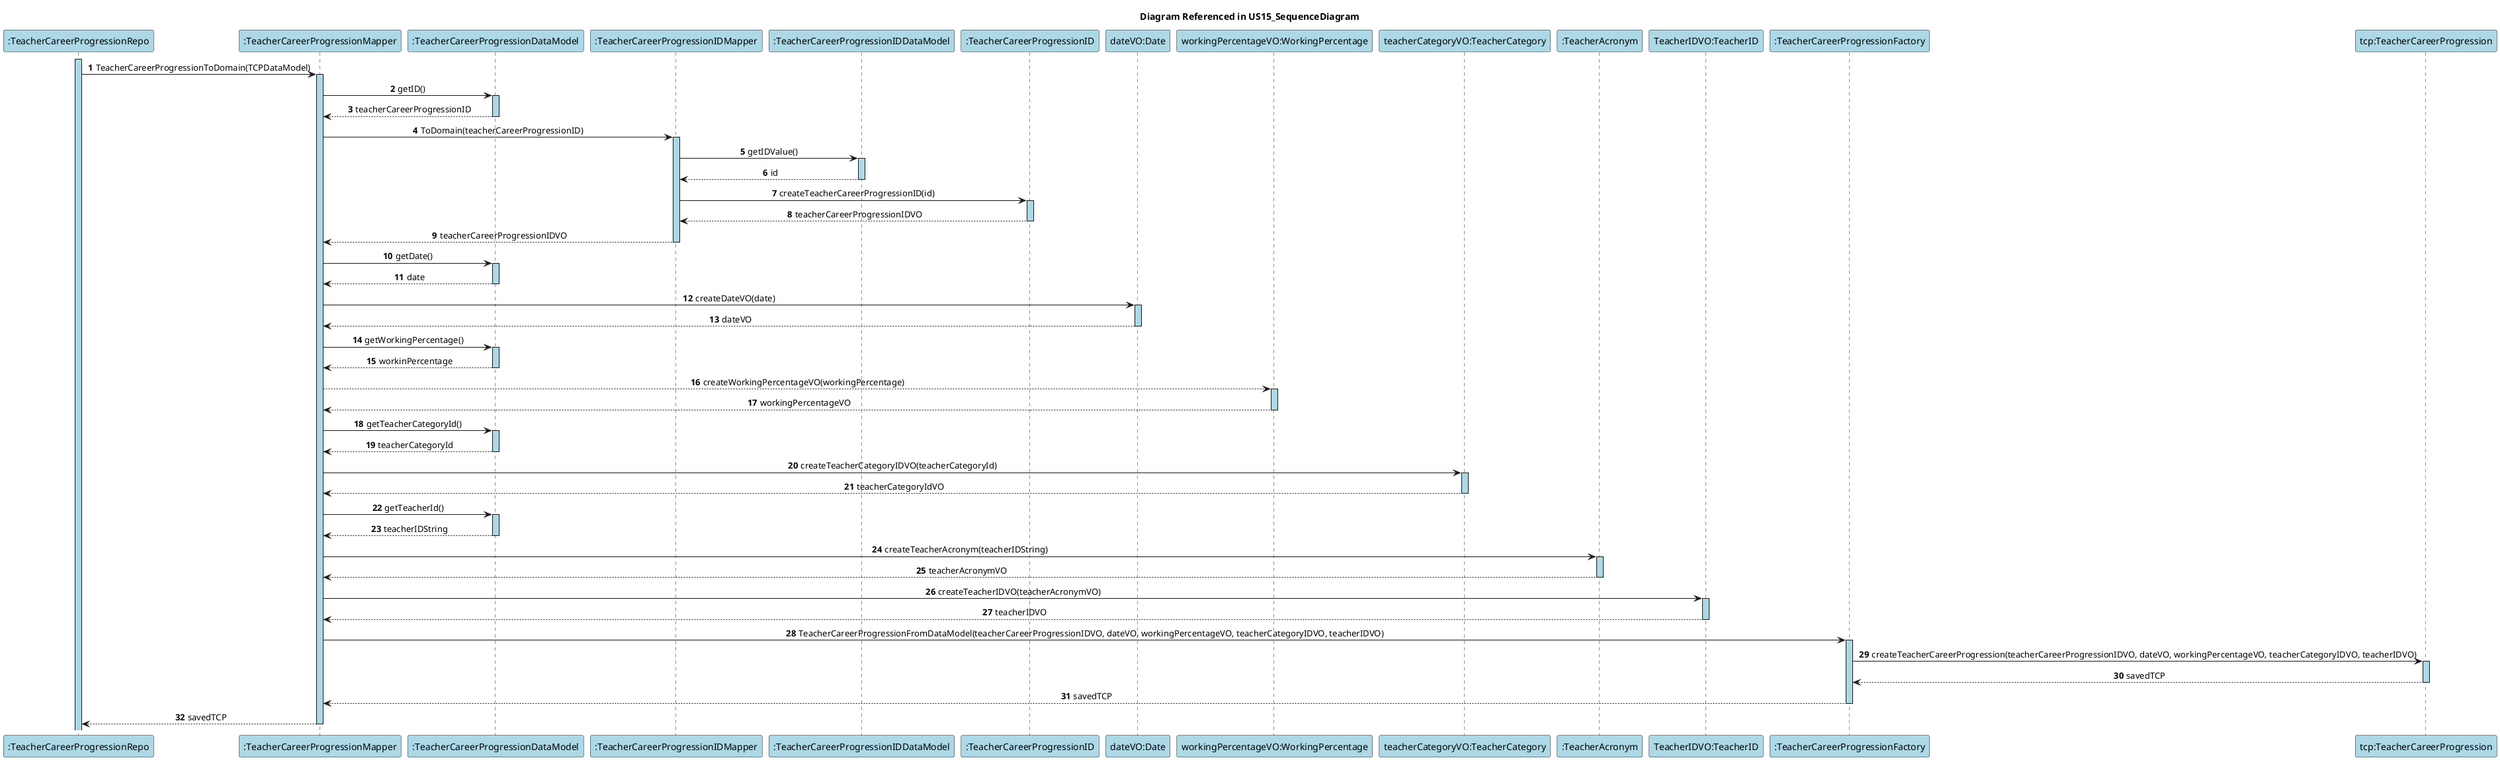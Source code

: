 @startuml
autonumber
skinparam sequenceMessageAlign center
skinparam sequenceLifeLineBackgroundColor lightblue
title Diagram Referenced in US15_SequenceDiagram

participant ":TeacherCareerProgressionRepo" as TCPRepo #lightblue
participant ":TeacherCareerProgressionMapper" as TCPMapper #lightblue
participant ":TeacherCareerProgressionDataModel" as TCPDataModel #lightblue
participant ":TeacherCareerProgressionIDMapper" as TCPIDMapper #lightblue
participant ":TeacherCareerProgressionIDDataModel" as TCPIDDataModel #lightblue
participant ":TeacherCareerProgressionID" as TCPID #lightblue
participant "dateVO:Date" as DateVO #lightblue
participant "workingPercentageVO:WorkingPercentage" as WPVO #lightblue
participant "teacherCategoryVO:TeacherCategory" as TCVO #lightblue
participant ":TeacherAcronym" as TA #lightblue
participant "TeacherIDVO:TeacherID" as TID #lightblue
participant ":TeacherCareerProgressionFactory" as TCPFactory #lightblue
participant ":TeacherCareerProgressionFactory" as TCPFactory #lightblue
participant "tcp:TeacherCareerProgression" as TCP #lightblue


activate TCPRepo
TCPRepo -> TCPMapper : TeacherCareerProgressionToDomain(TCPDataModel)
activate TCPMapper
TCPMapper -> TCPDataModel: getID()
activate TCPDataModel
TCPDataModel --> TCPMapper: teacherCareerProgressionID
deactivate TCPDataModel
TCPMapper -> TCPIDMapper: ToDomain(teacherCareerProgressionID)
activate TCPIDMapper
TCPIDMapper -> TCPIDDataModel: getIDValue()
activate TCPIDDataModel
TCPIDDataModel --> TCPIDMapper: id
deactivate TCPIDDataModel
TCPIDMapper -> TCPID: createTeacherCareerProgressionID(id)
activate TCPID
TCPID --> TCPIDMapper: teacherCareerProgressionIDVO
deactivate TCPID
TCPIDMapper --> TCPMapper: teacherCareerProgressionIDVO
deactivate TCPIDMapper
TCPMapper -> TCPDataModel: getDate()
activate TCPDataModel
TCPDataModel --> TCPMapper: date
deactivate TCPDataModel
TCPMapper -> DateVO : createDateVO(date)
activate DateVO
DateVO --> TCPMapper : dateVO
deactivate DateVO
TCPMapper -> TCPDataModel: getWorkingPercentage()
activate TCPDataModel
TCPDataModel --> TCPMapper: workinPercentage
deactivate TCPDataModel
TCPMapper --> WPVO : createWorkingPercentageVO(workingPercentage)
activate WPVO
WPVO --> TCPMapper : workingPercentageVO
deactivate WPVO
TCPMapper -> TCPDataModel: getTeacherCategoryId()
activate TCPDataModel
TCPDataModel --> TCPMapper: teacherCategoryId
deactivate TCPDataModel
TCPMapper -> TCVO : createTeacherCategoryIDVO(teacherCategoryId)
activate TCVO
TCVO --> TCPMapper : teacherCategoryIdVO
deactivate TCVO
TCPMapper -> TCPDataModel: getTeacherId()
activate TCPDataModel
TCPDataModel --> TCPMapper: teacherIDString
deactivate TCPDataModel
TCPMapper -> TA: createTeacherAcronym(teacherIDString)
activate TA
TA --> TCPMapper: teacherAcronymVO
deactivate TA
TCPMapper -> TID : createTeacherIDVO(teacherAcronymVO)
activate TID
TID --> TCPMapper : teacherIDVO
deactivate TID
TCPMapper -> TCPFactory : TeacherCareerProgressionFromDataModel(teacherCareerProgressionIDVO, dateVO, workingPercentageVO, teacherCategoryIDVO, teacherIDVO)
activate TCPFactory
TCPFactory -> TCP : createTeacherCareerProgression(teacherCareerProgressionIDVO, dateVO, workingPercentageVO, teacherCategoryIDVO, teacherIDVO)
activate TCP
TCP --> TCPFactory: savedTCP
deactivate TCP
TCPFactory --> TCPMapper : savedTCP
deactivate TCPFactory
TCPMapper --> TCPRepo: savedTCP
deactivate TCPMapper
@enduml